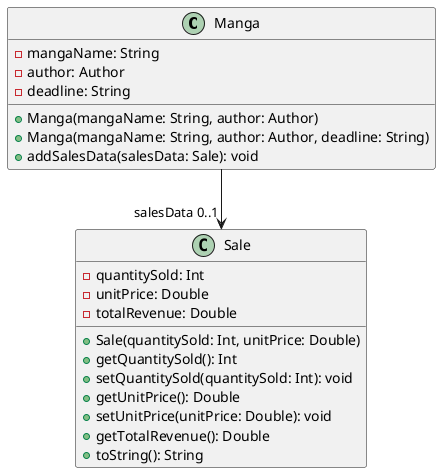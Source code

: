 @startuml

 class Manga {
    -mangaName: String
    -author: Author
    -deadline: String
    +Manga(mangaName: String, author: Author)
    +Manga(mangaName: String, author: Author, deadline: String)
    +addSalesData(salesData: Sale): void
 }


 class Sale {
    -quantitySold: Int
    -unitPrice: Double
    -totalRevenue: Double
    +Sale(quantitySold: Int, unitPrice: Double)
    +getQuantitySold(): Int
    +setQuantitySold(quantitySold: Int): void
    +getUnitPrice(): Double
    +setUnitPrice(unitPrice: Double): void
    +getTotalRevenue(): Double
    +toString(): String
    }


Manga --> "salesData 0..1" Sale

@enduml
